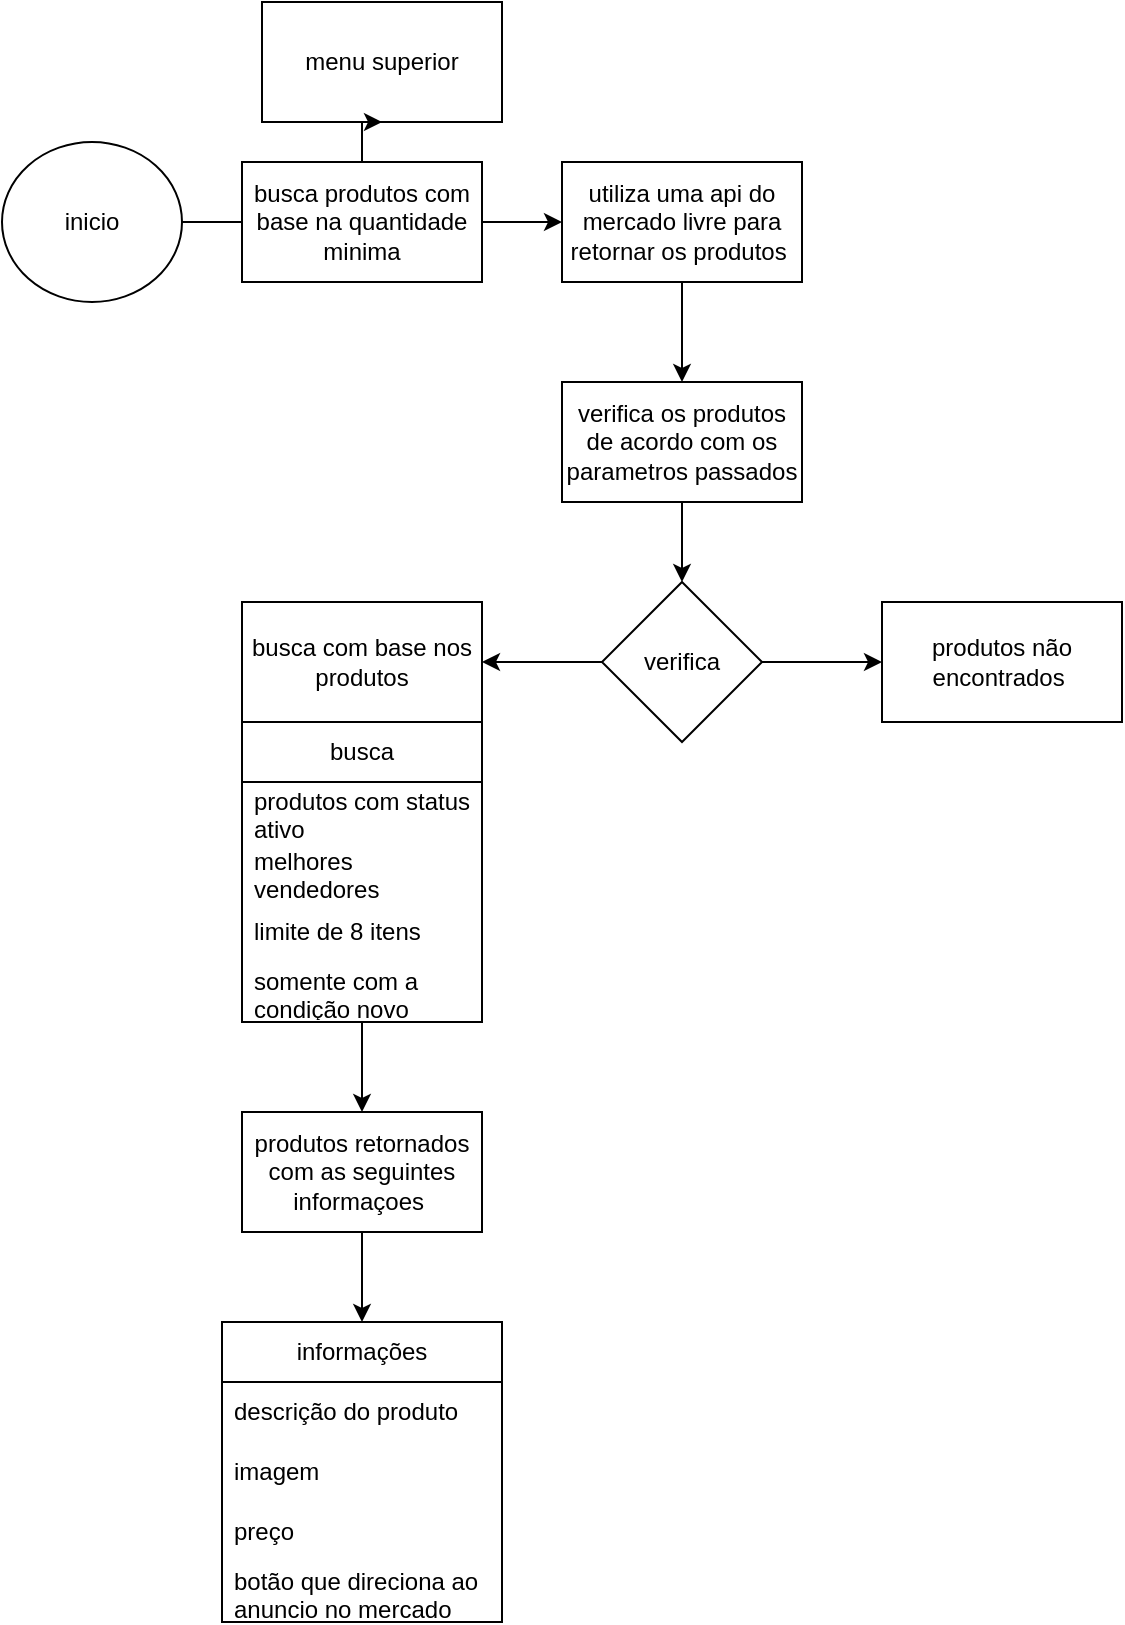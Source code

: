 <mxfile version="26.0.16">
  <diagram id="26EMkZlg8-GxgkMBtVY-" name="Página-1">
    <mxGraphModel dx="1434" dy="780" grid="1" gridSize="10" guides="1" tooltips="1" connect="1" arrows="1" fold="1" page="1" pageScale="1" pageWidth="827" pageHeight="1169" math="0" shadow="0">
      <root>
        <mxCell id="0" />
        <mxCell id="1" parent="0" />
        <mxCell id="ltcoZ4d-lcAb8agZyAOL-29" style="edgeStyle=orthogonalEdgeStyle;rounded=0;orthogonalLoop=1;jettySize=auto;html=1;" parent="1" source="ltcoZ4d-lcAb8agZyAOL-1" edge="1">
          <mxGeometry relative="1" as="geometry">
            <mxPoint x="250" y="110" as="targetPoint" />
          </mxGeometry>
        </mxCell>
        <mxCell id="ltcoZ4d-lcAb8agZyAOL-1" value="inicio" style="ellipse;whiteSpace=wrap;html=1;" parent="1" vertex="1">
          <mxGeometry x="120" y="70" width="90" height="80" as="geometry" />
        </mxCell>
        <mxCell id="ltcoZ4d-lcAb8agZyAOL-27" value="menu superior" style="rounded=0;whiteSpace=wrap;html=1;" parent="1" vertex="1">
          <mxGeometry x="250" width="120" height="60" as="geometry" />
        </mxCell>
        <mxCell id="ltcoZ4d-lcAb8agZyAOL-31" style="edgeStyle=orthogonalEdgeStyle;rounded=0;orthogonalLoop=1;jettySize=auto;html=1;exitX=0.5;exitY=0;exitDx=0;exitDy=0;" parent="1" source="ltcoZ4d-lcAb8agZyAOL-30" target="ltcoZ4d-lcAb8agZyAOL-27" edge="1">
          <mxGeometry relative="1" as="geometry" />
        </mxCell>
        <mxCell id="ltcoZ4d-lcAb8agZyAOL-32" style="edgeStyle=orthogonalEdgeStyle;rounded=0;orthogonalLoop=1;jettySize=auto;html=1;" parent="1" source="ltcoZ4d-lcAb8agZyAOL-30" target="ltcoZ4d-lcAb8agZyAOL-33" edge="1">
          <mxGeometry relative="1" as="geometry">
            <mxPoint x="420" y="110" as="targetPoint" />
          </mxGeometry>
        </mxCell>
        <mxCell id="ltcoZ4d-lcAb8agZyAOL-30" value="busca produtos com base na quantidade minima" style="rounded=0;whiteSpace=wrap;html=1;" parent="1" vertex="1">
          <mxGeometry x="240" y="80" width="120" height="60" as="geometry" />
        </mxCell>
        <mxCell id="ktyfQOYZLbUDJOHbsSV_-2" style="edgeStyle=orthogonalEdgeStyle;rounded=0;orthogonalLoop=1;jettySize=auto;html=1;entryX=0.5;entryY=0;entryDx=0;entryDy=0;" edge="1" parent="1" source="ltcoZ4d-lcAb8agZyAOL-33" target="ktyfQOYZLbUDJOHbsSV_-1">
          <mxGeometry relative="1" as="geometry" />
        </mxCell>
        <mxCell id="ltcoZ4d-lcAb8agZyAOL-33" value="utiliza uma api do mercado livre para retornar os produtos&amp;nbsp;" style="rounded=0;whiteSpace=wrap;html=1;" parent="1" vertex="1">
          <mxGeometry x="400" y="80" width="120" height="60" as="geometry" />
        </mxCell>
        <mxCell id="ktyfQOYZLbUDJOHbsSV_-4" value="" style="edgeStyle=orthogonalEdgeStyle;rounded=0;orthogonalLoop=1;jettySize=auto;html=1;" edge="1" parent="1" source="ktyfQOYZLbUDJOHbsSV_-1" target="ktyfQOYZLbUDJOHbsSV_-3">
          <mxGeometry relative="1" as="geometry" />
        </mxCell>
        <mxCell id="ktyfQOYZLbUDJOHbsSV_-1" value="verifica os produtos de acordo com os parametros passados" style="rounded=0;whiteSpace=wrap;html=1;" vertex="1" parent="1">
          <mxGeometry x="400" y="190" width="120" height="60" as="geometry" />
        </mxCell>
        <mxCell id="ktyfQOYZLbUDJOHbsSV_-6" value="" style="edgeStyle=orthogonalEdgeStyle;rounded=0;orthogonalLoop=1;jettySize=auto;html=1;" edge="1" parent="1" source="ktyfQOYZLbUDJOHbsSV_-3" target="ktyfQOYZLbUDJOHbsSV_-5">
          <mxGeometry relative="1" as="geometry" />
        </mxCell>
        <mxCell id="ktyfQOYZLbUDJOHbsSV_-20" style="edgeStyle=orthogonalEdgeStyle;rounded=0;orthogonalLoop=1;jettySize=auto;html=1;" edge="1" parent="1" source="ktyfQOYZLbUDJOHbsSV_-3" target="ktyfQOYZLbUDJOHbsSV_-21">
          <mxGeometry relative="1" as="geometry">
            <mxPoint x="570" y="330" as="targetPoint" />
          </mxGeometry>
        </mxCell>
        <mxCell id="ktyfQOYZLbUDJOHbsSV_-3" value="verifica" style="rhombus;whiteSpace=wrap;html=1;rounded=0;" vertex="1" parent="1">
          <mxGeometry x="420" y="290" width="80" height="80" as="geometry" />
        </mxCell>
        <mxCell id="ktyfQOYZLbUDJOHbsSV_-5" value="busca com base nos produtos" style="whiteSpace=wrap;html=1;rounded=0;" vertex="1" parent="1">
          <mxGeometry x="240" y="300" width="120" height="60" as="geometry" />
        </mxCell>
        <mxCell id="ktyfQOYZLbUDJOHbsSV_-12" style="edgeStyle=orthogonalEdgeStyle;rounded=0;orthogonalLoop=1;jettySize=auto;html=1;" edge="1" parent="1" source="ktyfQOYZLbUDJOHbsSV_-7" target="ktyfQOYZLbUDJOHbsSV_-13">
          <mxGeometry relative="1" as="geometry">
            <mxPoint x="300" y="560" as="targetPoint" />
          </mxGeometry>
        </mxCell>
        <mxCell id="ktyfQOYZLbUDJOHbsSV_-7" value="busca" style="swimlane;fontStyle=0;childLayout=stackLayout;horizontal=1;startSize=30;horizontalStack=0;resizeParent=1;resizeParentMax=0;resizeLast=0;collapsible=1;marginBottom=0;whiteSpace=wrap;html=1;" vertex="1" parent="1">
          <mxGeometry x="240" y="360" width="120" height="150" as="geometry" />
        </mxCell>
        <mxCell id="ktyfQOYZLbUDJOHbsSV_-8" value="produtos com status ativo" style="text;strokeColor=none;fillColor=none;align=left;verticalAlign=middle;spacingLeft=4;spacingRight=4;overflow=hidden;points=[[0,0.5],[1,0.5]];portConstraint=eastwest;rotatable=0;whiteSpace=wrap;html=1;" vertex="1" parent="ktyfQOYZLbUDJOHbsSV_-7">
          <mxGeometry y="30" width="120" height="30" as="geometry" />
        </mxCell>
        <mxCell id="ktyfQOYZLbUDJOHbsSV_-9" value="melhores vendedores" style="text;strokeColor=none;fillColor=none;align=left;verticalAlign=middle;spacingLeft=4;spacingRight=4;overflow=hidden;points=[[0,0.5],[1,0.5]];portConstraint=eastwest;rotatable=0;whiteSpace=wrap;html=1;" vertex="1" parent="ktyfQOYZLbUDJOHbsSV_-7">
          <mxGeometry y="60" width="120" height="30" as="geometry" />
        </mxCell>
        <mxCell id="ktyfQOYZLbUDJOHbsSV_-10" value="limite de 8 itens" style="text;strokeColor=none;fillColor=none;align=left;verticalAlign=middle;spacingLeft=4;spacingRight=4;overflow=hidden;points=[[0,0.5],[1,0.5]];portConstraint=eastwest;rotatable=0;whiteSpace=wrap;html=1;" vertex="1" parent="ktyfQOYZLbUDJOHbsSV_-7">
          <mxGeometry y="90" width="120" height="30" as="geometry" />
        </mxCell>
        <mxCell id="ktyfQOYZLbUDJOHbsSV_-11" value="somente com a condição novo" style="text;strokeColor=none;fillColor=none;align=left;verticalAlign=middle;spacingLeft=4;spacingRight=4;overflow=hidden;points=[[0,0.5],[1,0.5]];portConstraint=eastwest;rotatable=0;whiteSpace=wrap;html=1;" vertex="1" parent="ktyfQOYZLbUDJOHbsSV_-7">
          <mxGeometry y="120" width="120" height="30" as="geometry" />
        </mxCell>
        <mxCell id="ktyfQOYZLbUDJOHbsSV_-19" style="edgeStyle=orthogonalEdgeStyle;rounded=0;orthogonalLoop=1;jettySize=auto;html=1;entryX=0.5;entryY=0;entryDx=0;entryDy=0;" edge="1" parent="1" source="ktyfQOYZLbUDJOHbsSV_-13" target="ktyfQOYZLbUDJOHbsSV_-14">
          <mxGeometry relative="1" as="geometry" />
        </mxCell>
        <mxCell id="ktyfQOYZLbUDJOHbsSV_-13" value="produtos retornados com as seguintes informaçoes&amp;nbsp;" style="rounded=0;whiteSpace=wrap;html=1;" vertex="1" parent="1">
          <mxGeometry x="240" y="555" width="120" height="60" as="geometry" />
        </mxCell>
        <mxCell id="ktyfQOYZLbUDJOHbsSV_-14" value="informações" style="swimlane;fontStyle=0;childLayout=stackLayout;horizontal=1;startSize=30;horizontalStack=0;resizeParent=1;resizeParentMax=0;resizeLast=0;collapsible=1;marginBottom=0;whiteSpace=wrap;html=1;" vertex="1" parent="1">
          <mxGeometry x="230" y="660" width="140" height="150" as="geometry" />
        </mxCell>
        <mxCell id="ktyfQOYZLbUDJOHbsSV_-15" value="descrição do produto" style="text;strokeColor=none;fillColor=none;align=left;verticalAlign=middle;spacingLeft=4;spacingRight=4;overflow=hidden;points=[[0,0.5],[1,0.5]];portConstraint=eastwest;rotatable=0;whiteSpace=wrap;html=1;" vertex="1" parent="ktyfQOYZLbUDJOHbsSV_-14">
          <mxGeometry y="30" width="140" height="30" as="geometry" />
        </mxCell>
        <mxCell id="ktyfQOYZLbUDJOHbsSV_-16" value="imagem" style="text;strokeColor=none;fillColor=none;align=left;verticalAlign=middle;spacingLeft=4;spacingRight=4;overflow=hidden;points=[[0,0.5],[1,0.5]];portConstraint=eastwest;rotatable=0;whiteSpace=wrap;html=1;" vertex="1" parent="ktyfQOYZLbUDJOHbsSV_-14">
          <mxGeometry y="60" width="140" height="30" as="geometry" />
        </mxCell>
        <mxCell id="ktyfQOYZLbUDJOHbsSV_-17" value="preço&amp;nbsp;" style="text;strokeColor=none;fillColor=none;align=left;verticalAlign=middle;spacingLeft=4;spacingRight=4;overflow=hidden;points=[[0,0.5],[1,0.5]];portConstraint=eastwest;rotatable=0;whiteSpace=wrap;html=1;" vertex="1" parent="ktyfQOYZLbUDJOHbsSV_-14">
          <mxGeometry y="90" width="140" height="30" as="geometry" />
        </mxCell>
        <mxCell id="ktyfQOYZLbUDJOHbsSV_-18" value="botão que direciona ao anuncio no mercado livre&amp;nbsp;" style="text;strokeColor=none;fillColor=none;align=left;verticalAlign=middle;spacingLeft=4;spacingRight=4;overflow=hidden;points=[[0,0.5],[1,0.5]];portConstraint=eastwest;rotatable=0;whiteSpace=wrap;html=1;" vertex="1" parent="ktyfQOYZLbUDJOHbsSV_-14">
          <mxGeometry y="120" width="140" height="30" as="geometry" />
        </mxCell>
        <mxCell id="ktyfQOYZLbUDJOHbsSV_-21" value="produtos não encontrados&amp;nbsp;" style="rounded=0;whiteSpace=wrap;html=1;" vertex="1" parent="1">
          <mxGeometry x="560" y="300" width="120" height="60" as="geometry" />
        </mxCell>
      </root>
    </mxGraphModel>
  </diagram>
</mxfile>
